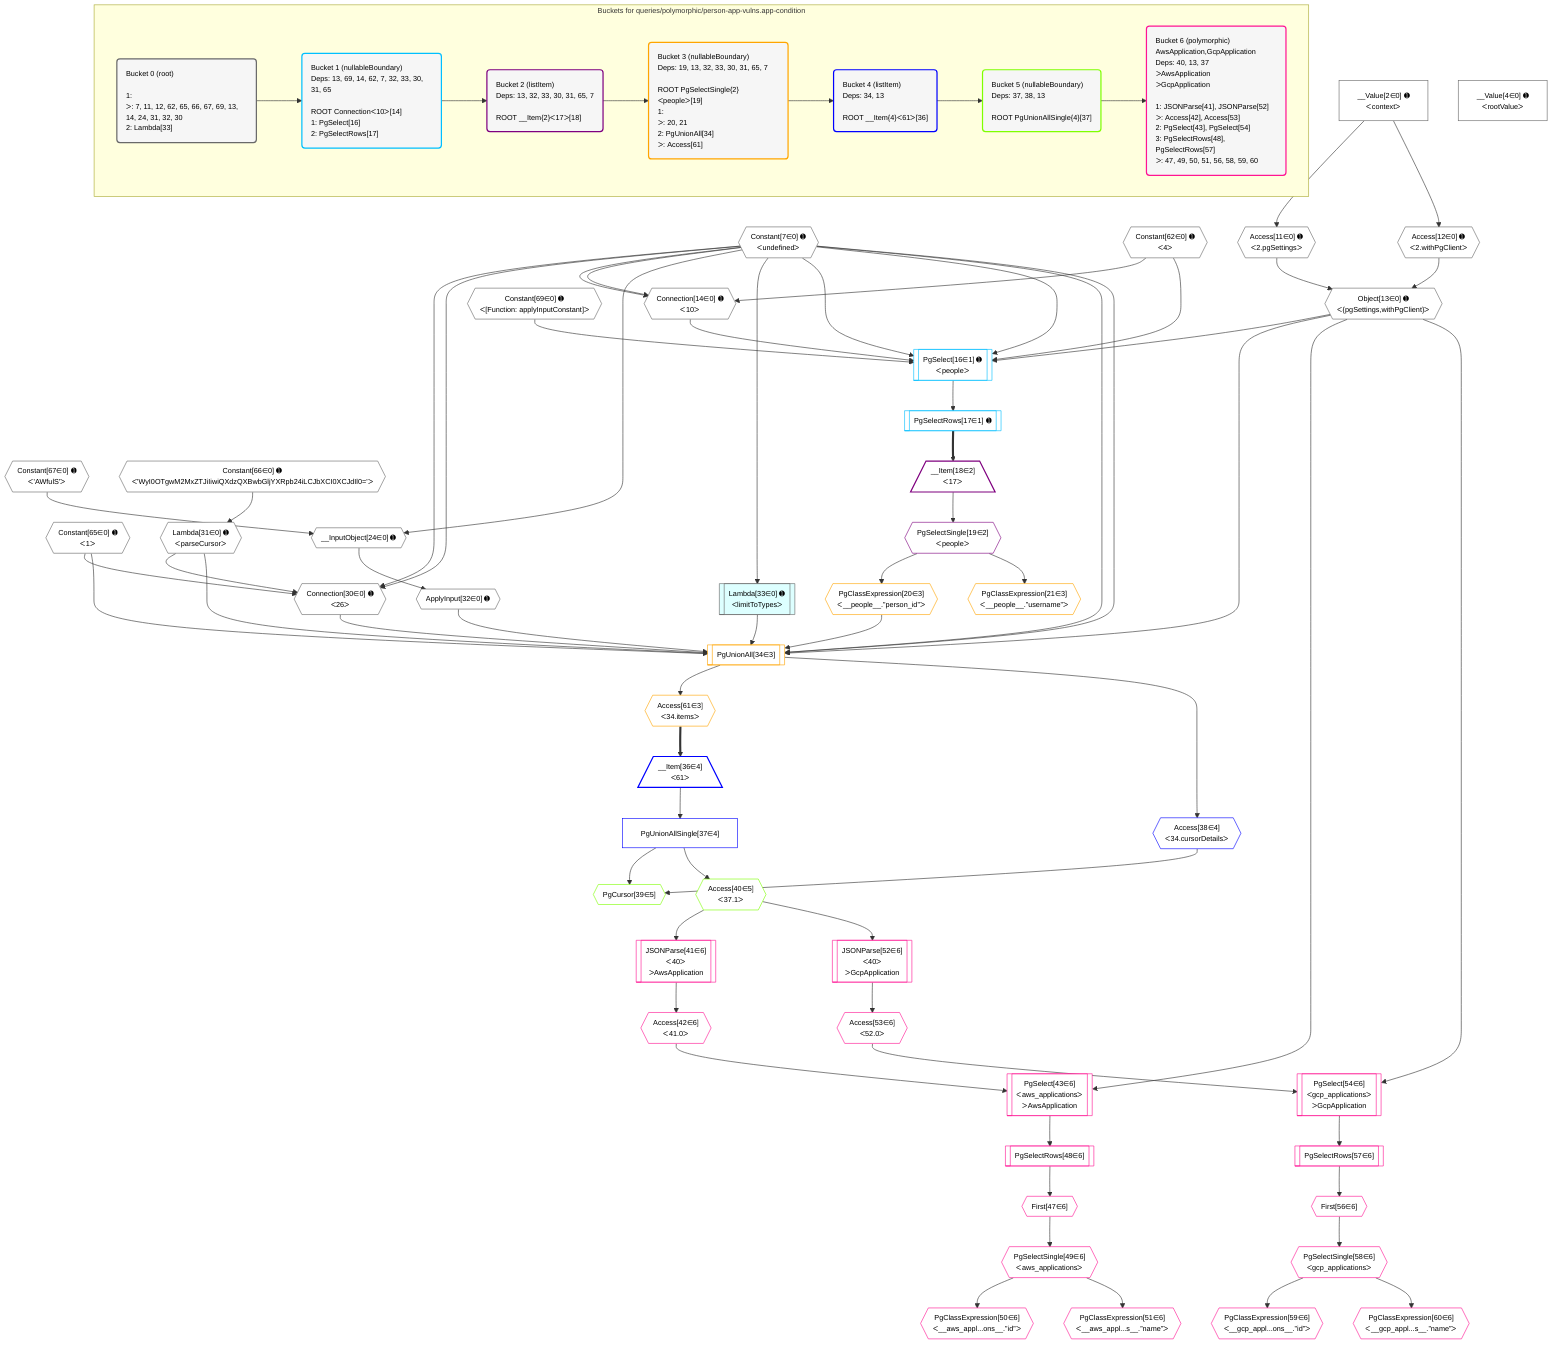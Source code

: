 %%{init: {'themeVariables': { 'fontSize': '12px'}}}%%
graph TD
    classDef path fill:#eee,stroke:#000,color:#000
    classDef plan fill:#fff,stroke-width:1px,color:#000
    classDef itemplan fill:#fff,stroke-width:2px,color:#000
    classDef unbatchedplan fill:#dff,stroke-width:1px,color:#000
    classDef sideeffectplan fill:#fcc,stroke-width:2px,color:#000
    classDef bucket fill:#f6f6f6,color:#000,stroke-width:2px,text-align:left


    %% plan dependencies
    Connection30{{"Connection[30∈0] ➊<br />ᐸ26ᐳ"}}:::plan
    Constant65{{"Constant[65∈0] ➊<br />ᐸ1ᐳ"}}:::plan
    Constant7{{"Constant[7∈0] ➊<br />ᐸundefinedᐳ"}}:::plan
    Lambda31{{"Lambda[31∈0] ➊<br />ᐸparseCursorᐳ"}}:::plan
    Constant65 & Constant7 & Constant7 & Lambda31 --> Connection30
    Connection14{{"Connection[14∈0] ➊<br />ᐸ10ᐳ"}}:::plan
    Constant62{{"Constant[62∈0] ➊<br />ᐸ4ᐳ"}}:::plan
    Constant62 & Constant7 & Constant7 --> Connection14
    Object13{{"Object[13∈0] ➊<br />ᐸ{pgSettings,withPgClient}ᐳ"}}:::plan
    Access11{{"Access[11∈0] ➊<br />ᐸ2.pgSettingsᐳ"}}:::plan
    Access12{{"Access[12∈0] ➊<br />ᐸ2.withPgClientᐳ"}}:::plan
    Access11 & Access12 --> Object13
    __InputObject24{{"__InputObject[24∈0] ➊"}}:::plan
    Constant67{{"Constant[67∈0] ➊<br />ᐸ'AWfulS'ᐳ"}}:::plan
    Constant7 & Constant67 --> __InputObject24
    __Value2["__Value[2∈0] ➊<br />ᐸcontextᐳ"]:::plan
    __Value2 --> Access11
    __Value2 --> Access12
    Constant66{{"Constant[66∈0] ➊<br />ᐸ'WyI0OTgwM2MxZTJiIiwiQXdzQXBwbGljYXRpb24iLCJbXCI0XCJdIl0='ᐳ"}}:::plan
    Constant66 --> Lambda31
    ApplyInput32{{"ApplyInput[32∈0] ➊"}}:::plan
    __InputObject24 --> ApplyInput32
    Lambda33[["Lambda[33∈0] ➊<br />ᐸlimitToTypesᐳ"]]:::unbatchedplan
    Constant7 --> Lambda33
    __Value4["__Value[4∈0] ➊<br />ᐸrootValueᐳ"]:::plan
    Constant69{{"Constant[69∈0] ➊<br />ᐸ[Function: applyInputConstant]ᐳ"}}:::plan
    PgSelect16[["PgSelect[16∈1] ➊<br />ᐸpeopleᐳ"]]:::plan
    Object13 & Constant69 & Connection14 & Constant62 & Constant7 & Constant7 --> PgSelect16
    PgSelectRows17[["PgSelectRows[17∈1] ➊"]]:::plan
    PgSelect16 --> PgSelectRows17
    __Item18[/"__Item[18∈2]<br />ᐸ17ᐳ"\]:::itemplan
    PgSelectRows17 ==> __Item18
    PgSelectSingle19{{"PgSelectSingle[19∈2]<br />ᐸpeopleᐳ"}}:::plan
    __Item18 --> PgSelectSingle19
    PgUnionAll34[["PgUnionAll[34∈3]"]]:::plan
    PgClassExpression20{{"PgClassExpression[20∈3]<br />ᐸ__people__.”person_id”ᐳ"}}:::plan
    Object13 & PgClassExpression20 & ApplyInput32 & Lambda33 & Connection30 & Lambda31 & Constant65 & Constant7 & Constant7 --> PgUnionAll34
    PgSelectSingle19 --> PgClassExpression20
    PgClassExpression21{{"PgClassExpression[21∈3]<br />ᐸ__people__.”username”ᐳ"}}:::plan
    PgSelectSingle19 --> PgClassExpression21
    Access61{{"Access[61∈3]<br />ᐸ34.itemsᐳ"}}:::plan
    PgUnionAll34 --> Access61
    __Item36[/"__Item[36∈4]<br />ᐸ61ᐳ"\]:::itemplan
    Access61 ==> __Item36
    PgUnionAllSingle37["PgUnionAllSingle[37∈4]"]:::plan
    __Item36 --> PgUnionAllSingle37
    Access38{{"Access[38∈4]<br />ᐸ34.cursorDetailsᐳ"}}:::plan
    PgUnionAll34 --> Access38
    PgCursor39{{"PgCursor[39∈5]"}}:::plan
    PgUnionAllSingle37 & Access38 --> PgCursor39
    Access40{{"Access[40∈5]<br />ᐸ37.1ᐳ"}}:::plan
    PgUnionAllSingle37 --> Access40
    PgSelect43[["PgSelect[43∈6]<br />ᐸaws_applicationsᐳ<br />ᐳAwsApplication"]]:::plan
    Access42{{"Access[42∈6]<br />ᐸ41.0ᐳ"}}:::plan
    Object13 & Access42 --> PgSelect43
    PgSelect54[["PgSelect[54∈6]<br />ᐸgcp_applicationsᐳ<br />ᐳGcpApplication"]]:::plan
    Access53{{"Access[53∈6]<br />ᐸ52.0ᐳ"}}:::plan
    Object13 & Access53 --> PgSelect54
    JSONParse41[["JSONParse[41∈6]<br />ᐸ40ᐳ<br />ᐳAwsApplication"]]:::plan
    Access40 --> JSONParse41
    JSONParse41 --> Access42
    First47{{"First[47∈6]"}}:::plan
    PgSelectRows48[["PgSelectRows[48∈6]"]]:::plan
    PgSelectRows48 --> First47
    PgSelect43 --> PgSelectRows48
    PgSelectSingle49{{"PgSelectSingle[49∈6]<br />ᐸaws_applicationsᐳ"}}:::plan
    First47 --> PgSelectSingle49
    PgClassExpression50{{"PgClassExpression[50∈6]<br />ᐸ__aws_appl...ons__.”id”ᐳ"}}:::plan
    PgSelectSingle49 --> PgClassExpression50
    PgClassExpression51{{"PgClassExpression[51∈6]<br />ᐸ__aws_appl...s__.”name”ᐳ"}}:::plan
    PgSelectSingle49 --> PgClassExpression51
    JSONParse52[["JSONParse[52∈6]<br />ᐸ40ᐳ<br />ᐳGcpApplication"]]:::plan
    Access40 --> JSONParse52
    JSONParse52 --> Access53
    First56{{"First[56∈6]"}}:::plan
    PgSelectRows57[["PgSelectRows[57∈6]"]]:::plan
    PgSelectRows57 --> First56
    PgSelect54 --> PgSelectRows57
    PgSelectSingle58{{"PgSelectSingle[58∈6]<br />ᐸgcp_applicationsᐳ"}}:::plan
    First56 --> PgSelectSingle58
    PgClassExpression59{{"PgClassExpression[59∈6]<br />ᐸ__gcp_appl...ons__.”id”ᐳ"}}:::plan
    PgSelectSingle58 --> PgClassExpression59
    PgClassExpression60{{"PgClassExpression[60∈6]<br />ᐸ__gcp_appl...s__.”name”ᐳ"}}:::plan
    PgSelectSingle58 --> PgClassExpression60

    %% define steps

    subgraph "Buckets for queries/polymorphic/person-app-vulns.app-condition"
    Bucket0("Bucket 0 (root)<br /><br />1: <br />ᐳ: 7, 11, 12, 62, 65, 66, 67, 69, 13, 14, 24, 31, 32, 30<br />2: Lambda[33]"):::bucket
    classDef bucket0 stroke:#696969
    class Bucket0,__Value2,__Value4,Constant7,Access11,Access12,Object13,Connection14,__InputObject24,Connection30,Lambda31,ApplyInput32,Lambda33,Constant62,Constant65,Constant66,Constant67,Constant69 bucket0
    Bucket1("Bucket 1 (nullableBoundary)<br />Deps: 13, 69, 14, 62, 7, 32, 33, 30, 31, 65<br /><br />ROOT Connectionᐸ10ᐳ[14]<br />1: PgSelect[16]<br />2: PgSelectRows[17]"):::bucket
    classDef bucket1 stroke:#00bfff
    class Bucket1,PgSelect16,PgSelectRows17 bucket1
    Bucket2("Bucket 2 (listItem)<br />Deps: 13, 32, 33, 30, 31, 65, 7<br /><br />ROOT __Item{2}ᐸ17ᐳ[18]"):::bucket
    classDef bucket2 stroke:#7f007f
    class Bucket2,__Item18,PgSelectSingle19 bucket2
    Bucket3("Bucket 3 (nullableBoundary)<br />Deps: 19, 13, 32, 33, 30, 31, 65, 7<br /><br />ROOT PgSelectSingle{2}ᐸpeopleᐳ[19]<br />1: <br />ᐳ: 20, 21<br />2: PgUnionAll[34]<br />ᐳ: Access[61]"):::bucket
    classDef bucket3 stroke:#ffa500
    class Bucket3,PgClassExpression20,PgClassExpression21,PgUnionAll34,Access61 bucket3
    Bucket4("Bucket 4 (listItem)<br />Deps: 34, 13<br /><br />ROOT __Item{4}ᐸ61ᐳ[36]"):::bucket
    classDef bucket4 stroke:#0000ff
    class Bucket4,__Item36,PgUnionAllSingle37,Access38 bucket4
    Bucket5("Bucket 5 (nullableBoundary)<br />Deps: 37, 38, 13<br /><br />ROOT PgUnionAllSingle{4}[37]"):::bucket
    classDef bucket5 stroke:#7fff00
    class Bucket5,PgCursor39,Access40 bucket5
    Bucket6("Bucket 6 (polymorphic)<br />AwsApplication,GcpApplication<br />Deps: 40, 13, 37<br />ᐳAwsApplication<br />ᐳGcpApplication<br /><br />1: JSONParse[41], JSONParse[52]<br />ᐳ: Access[42], Access[53]<br />2: PgSelect[43], PgSelect[54]<br />3: PgSelectRows[48], PgSelectRows[57]<br />ᐳ: 47, 49, 50, 51, 56, 58, 59, 60"):::bucket
    classDef bucket6 stroke:#ff1493
    class Bucket6,JSONParse41,Access42,PgSelect43,First47,PgSelectRows48,PgSelectSingle49,PgClassExpression50,PgClassExpression51,JSONParse52,Access53,PgSelect54,First56,PgSelectRows57,PgSelectSingle58,PgClassExpression59,PgClassExpression60 bucket6
    Bucket0 --> Bucket1
    Bucket1 --> Bucket2
    Bucket2 --> Bucket3
    Bucket3 --> Bucket4
    Bucket4 --> Bucket5
    Bucket5 --> Bucket6
    end